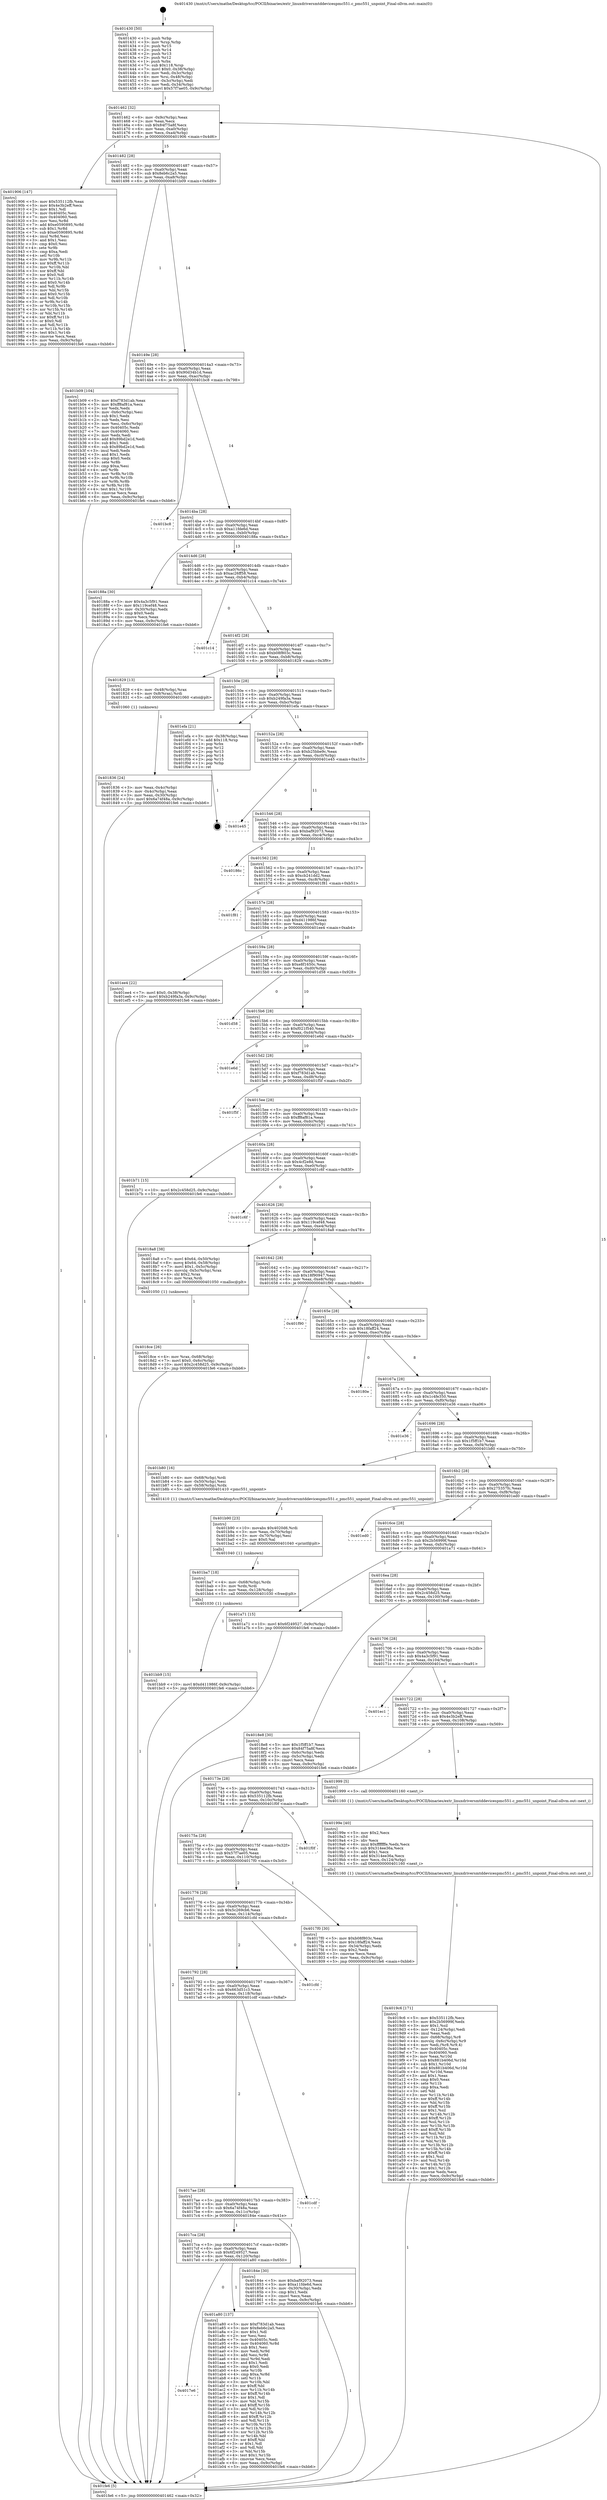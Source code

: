 digraph "0x401430" {
  label = "0x401430 (/mnt/c/Users/mathe/Desktop/tcc/POCII/binaries/extr_linuxdriversmtddevicespmc551.c_pmc551_unpoint_Final-ollvm.out::main(0))"
  labelloc = "t"
  node[shape=record]

  Entry [label="",width=0.3,height=0.3,shape=circle,fillcolor=black,style=filled]
  "0x401462" [label="{
     0x401462 [32]\l
     | [instrs]\l
     &nbsp;&nbsp;0x401462 \<+6\>: mov -0x9c(%rbp),%eax\l
     &nbsp;&nbsp;0x401468 \<+2\>: mov %eax,%ecx\l
     &nbsp;&nbsp;0x40146a \<+6\>: sub $0x84f75a8f,%ecx\l
     &nbsp;&nbsp;0x401470 \<+6\>: mov %eax,-0xa0(%rbp)\l
     &nbsp;&nbsp;0x401476 \<+6\>: mov %ecx,-0xa4(%rbp)\l
     &nbsp;&nbsp;0x40147c \<+6\>: je 0000000000401906 \<main+0x4d6\>\l
  }"]
  "0x401906" [label="{
     0x401906 [147]\l
     | [instrs]\l
     &nbsp;&nbsp;0x401906 \<+5\>: mov $0x535112fb,%eax\l
     &nbsp;&nbsp;0x40190b \<+5\>: mov $0x4e3b2eff,%ecx\l
     &nbsp;&nbsp;0x401910 \<+2\>: mov $0x1,%dl\l
     &nbsp;&nbsp;0x401912 \<+7\>: mov 0x40405c,%esi\l
     &nbsp;&nbsp;0x401919 \<+7\>: mov 0x404060,%edi\l
     &nbsp;&nbsp;0x401920 \<+3\>: mov %esi,%r8d\l
     &nbsp;&nbsp;0x401923 \<+7\>: add $0xe0590895,%r8d\l
     &nbsp;&nbsp;0x40192a \<+4\>: sub $0x1,%r8d\l
     &nbsp;&nbsp;0x40192e \<+7\>: sub $0xe0590895,%r8d\l
     &nbsp;&nbsp;0x401935 \<+4\>: imul %r8d,%esi\l
     &nbsp;&nbsp;0x401939 \<+3\>: and $0x1,%esi\l
     &nbsp;&nbsp;0x40193c \<+3\>: cmp $0x0,%esi\l
     &nbsp;&nbsp;0x40193f \<+4\>: sete %r9b\l
     &nbsp;&nbsp;0x401943 \<+3\>: cmp $0xa,%edi\l
     &nbsp;&nbsp;0x401946 \<+4\>: setl %r10b\l
     &nbsp;&nbsp;0x40194a \<+3\>: mov %r9b,%r11b\l
     &nbsp;&nbsp;0x40194d \<+4\>: xor $0xff,%r11b\l
     &nbsp;&nbsp;0x401951 \<+3\>: mov %r10b,%bl\l
     &nbsp;&nbsp;0x401954 \<+3\>: xor $0xff,%bl\l
     &nbsp;&nbsp;0x401957 \<+3\>: xor $0x0,%dl\l
     &nbsp;&nbsp;0x40195a \<+3\>: mov %r11b,%r14b\l
     &nbsp;&nbsp;0x40195d \<+4\>: and $0x0,%r14b\l
     &nbsp;&nbsp;0x401961 \<+3\>: and %dl,%r9b\l
     &nbsp;&nbsp;0x401964 \<+3\>: mov %bl,%r15b\l
     &nbsp;&nbsp;0x401967 \<+4\>: and $0x0,%r15b\l
     &nbsp;&nbsp;0x40196b \<+3\>: and %dl,%r10b\l
     &nbsp;&nbsp;0x40196e \<+3\>: or %r9b,%r14b\l
     &nbsp;&nbsp;0x401971 \<+3\>: or %r10b,%r15b\l
     &nbsp;&nbsp;0x401974 \<+3\>: xor %r15b,%r14b\l
     &nbsp;&nbsp;0x401977 \<+3\>: or %bl,%r11b\l
     &nbsp;&nbsp;0x40197a \<+4\>: xor $0xff,%r11b\l
     &nbsp;&nbsp;0x40197e \<+3\>: or $0x0,%dl\l
     &nbsp;&nbsp;0x401981 \<+3\>: and %dl,%r11b\l
     &nbsp;&nbsp;0x401984 \<+3\>: or %r11b,%r14b\l
     &nbsp;&nbsp;0x401987 \<+4\>: test $0x1,%r14b\l
     &nbsp;&nbsp;0x40198b \<+3\>: cmovne %ecx,%eax\l
     &nbsp;&nbsp;0x40198e \<+6\>: mov %eax,-0x9c(%rbp)\l
     &nbsp;&nbsp;0x401994 \<+5\>: jmp 0000000000401fe6 \<main+0xbb6\>\l
  }"]
  "0x401482" [label="{
     0x401482 [28]\l
     | [instrs]\l
     &nbsp;&nbsp;0x401482 \<+5\>: jmp 0000000000401487 \<main+0x57\>\l
     &nbsp;&nbsp;0x401487 \<+6\>: mov -0xa0(%rbp),%eax\l
     &nbsp;&nbsp;0x40148d \<+5\>: sub $0x8eb6c2a5,%eax\l
     &nbsp;&nbsp;0x401492 \<+6\>: mov %eax,-0xa8(%rbp)\l
     &nbsp;&nbsp;0x401498 \<+6\>: je 0000000000401b09 \<main+0x6d9\>\l
  }"]
  Exit [label="",width=0.3,height=0.3,shape=circle,fillcolor=black,style=filled,peripheries=2]
  "0x401b09" [label="{
     0x401b09 [104]\l
     | [instrs]\l
     &nbsp;&nbsp;0x401b09 \<+5\>: mov $0xf783d1ab,%eax\l
     &nbsp;&nbsp;0x401b0e \<+5\>: mov $0xff8af81a,%ecx\l
     &nbsp;&nbsp;0x401b13 \<+2\>: xor %edx,%edx\l
     &nbsp;&nbsp;0x401b15 \<+3\>: mov -0x6c(%rbp),%esi\l
     &nbsp;&nbsp;0x401b18 \<+3\>: sub $0x1,%edx\l
     &nbsp;&nbsp;0x401b1b \<+2\>: sub %edx,%esi\l
     &nbsp;&nbsp;0x401b1d \<+3\>: mov %esi,-0x6c(%rbp)\l
     &nbsp;&nbsp;0x401b20 \<+7\>: mov 0x40405c,%edx\l
     &nbsp;&nbsp;0x401b27 \<+7\>: mov 0x404060,%esi\l
     &nbsp;&nbsp;0x401b2e \<+2\>: mov %edx,%edi\l
     &nbsp;&nbsp;0x401b30 \<+6\>: add $0x89bd2e1d,%edi\l
     &nbsp;&nbsp;0x401b36 \<+3\>: sub $0x1,%edi\l
     &nbsp;&nbsp;0x401b39 \<+6\>: sub $0x89bd2e1d,%edi\l
     &nbsp;&nbsp;0x401b3f \<+3\>: imul %edi,%edx\l
     &nbsp;&nbsp;0x401b42 \<+3\>: and $0x1,%edx\l
     &nbsp;&nbsp;0x401b45 \<+3\>: cmp $0x0,%edx\l
     &nbsp;&nbsp;0x401b48 \<+4\>: sete %r8b\l
     &nbsp;&nbsp;0x401b4c \<+3\>: cmp $0xa,%esi\l
     &nbsp;&nbsp;0x401b4f \<+4\>: setl %r9b\l
     &nbsp;&nbsp;0x401b53 \<+3\>: mov %r8b,%r10b\l
     &nbsp;&nbsp;0x401b56 \<+3\>: and %r9b,%r10b\l
     &nbsp;&nbsp;0x401b59 \<+3\>: xor %r9b,%r8b\l
     &nbsp;&nbsp;0x401b5c \<+3\>: or %r8b,%r10b\l
     &nbsp;&nbsp;0x401b5f \<+4\>: test $0x1,%r10b\l
     &nbsp;&nbsp;0x401b63 \<+3\>: cmovne %ecx,%eax\l
     &nbsp;&nbsp;0x401b66 \<+6\>: mov %eax,-0x9c(%rbp)\l
     &nbsp;&nbsp;0x401b6c \<+5\>: jmp 0000000000401fe6 \<main+0xbb6\>\l
  }"]
  "0x40149e" [label="{
     0x40149e [28]\l
     | [instrs]\l
     &nbsp;&nbsp;0x40149e \<+5\>: jmp 00000000004014a3 \<main+0x73\>\l
     &nbsp;&nbsp;0x4014a3 \<+6\>: mov -0xa0(%rbp),%eax\l
     &nbsp;&nbsp;0x4014a9 \<+5\>: sub $0x90d34b1d,%eax\l
     &nbsp;&nbsp;0x4014ae \<+6\>: mov %eax,-0xac(%rbp)\l
     &nbsp;&nbsp;0x4014b4 \<+6\>: je 0000000000401bc8 \<main+0x798\>\l
  }"]
  "0x401bb9" [label="{
     0x401bb9 [15]\l
     | [instrs]\l
     &nbsp;&nbsp;0x401bb9 \<+10\>: movl $0xd411986f,-0x9c(%rbp)\l
     &nbsp;&nbsp;0x401bc3 \<+5\>: jmp 0000000000401fe6 \<main+0xbb6\>\l
  }"]
  "0x401bc8" [label="{
     0x401bc8\l
  }", style=dashed]
  "0x4014ba" [label="{
     0x4014ba [28]\l
     | [instrs]\l
     &nbsp;&nbsp;0x4014ba \<+5\>: jmp 00000000004014bf \<main+0x8f\>\l
     &nbsp;&nbsp;0x4014bf \<+6\>: mov -0xa0(%rbp),%eax\l
     &nbsp;&nbsp;0x4014c5 \<+5\>: sub $0xa11fde6d,%eax\l
     &nbsp;&nbsp;0x4014ca \<+6\>: mov %eax,-0xb0(%rbp)\l
     &nbsp;&nbsp;0x4014d0 \<+6\>: je 000000000040188a \<main+0x45a\>\l
  }"]
  "0x401ba7" [label="{
     0x401ba7 [18]\l
     | [instrs]\l
     &nbsp;&nbsp;0x401ba7 \<+4\>: mov -0x68(%rbp),%rdx\l
     &nbsp;&nbsp;0x401bab \<+3\>: mov %rdx,%rdi\l
     &nbsp;&nbsp;0x401bae \<+6\>: mov %eax,-0x128(%rbp)\l
     &nbsp;&nbsp;0x401bb4 \<+5\>: call 0000000000401030 \<free@plt\>\l
     | [calls]\l
     &nbsp;&nbsp;0x401030 \{1\} (unknown)\l
  }"]
  "0x40188a" [label="{
     0x40188a [30]\l
     | [instrs]\l
     &nbsp;&nbsp;0x40188a \<+5\>: mov $0x4a3c5f91,%eax\l
     &nbsp;&nbsp;0x40188f \<+5\>: mov $0x119cef48,%ecx\l
     &nbsp;&nbsp;0x401894 \<+3\>: mov -0x30(%rbp),%edx\l
     &nbsp;&nbsp;0x401897 \<+3\>: cmp $0x0,%edx\l
     &nbsp;&nbsp;0x40189a \<+3\>: cmove %ecx,%eax\l
     &nbsp;&nbsp;0x40189d \<+6\>: mov %eax,-0x9c(%rbp)\l
     &nbsp;&nbsp;0x4018a3 \<+5\>: jmp 0000000000401fe6 \<main+0xbb6\>\l
  }"]
  "0x4014d6" [label="{
     0x4014d6 [28]\l
     | [instrs]\l
     &nbsp;&nbsp;0x4014d6 \<+5\>: jmp 00000000004014db \<main+0xab\>\l
     &nbsp;&nbsp;0x4014db \<+6\>: mov -0xa0(%rbp),%eax\l
     &nbsp;&nbsp;0x4014e1 \<+5\>: sub $0xac26ff58,%eax\l
     &nbsp;&nbsp;0x4014e6 \<+6\>: mov %eax,-0xb4(%rbp)\l
     &nbsp;&nbsp;0x4014ec \<+6\>: je 0000000000401c14 \<main+0x7e4\>\l
  }"]
  "0x401b90" [label="{
     0x401b90 [23]\l
     | [instrs]\l
     &nbsp;&nbsp;0x401b90 \<+10\>: movabs $0x4020d6,%rdi\l
     &nbsp;&nbsp;0x401b9a \<+3\>: mov %eax,-0x70(%rbp)\l
     &nbsp;&nbsp;0x401b9d \<+3\>: mov -0x70(%rbp),%esi\l
     &nbsp;&nbsp;0x401ba0 \<+2\>: mov $0x0,%al\l
     &nbsp;&nbsp;0x401ba2 \<+5\>: call 0000000000401040 \<printf@plt\>\l
     | [calls]\l
     &nbsp;&nbsp;0x401040 \{1\} (unknown)\l
  }"]
  "0x401c14" [label="{
     0x401c14\l
  }", style=dashed]
  "0x4014f2" [label="{
     0x4014f2 [28]\l
     | [instrs]\l
     &nbsp;&nbsp;0x4014f2 \<+5\>: jmp 00000000004014f7 \<main+0xc7\>\l
     &nbsp;&nbsp;0x4014f7 \<+6\>: mov -0xa0(%rbp),%eax\l
     &nbsp;&nbsp;0x4014fd \<+5\>: sub $0xb08f803c,%eax\l
     &nbsp;&nbsp;0x401502 \<+6\>: mov %eax,-0xb8(%rbp)\l
     &nbsp;&nbsp;0x401508 \<+6\>: je 0000000000401829 \<main+0x3f9\>\l
  }"]
  "0x4017e6" [label="{
     0x4017e6\l
  }", style=dashed]
  "0x401829" [label="{
     0x401829 [13]\l
     | [instrs]\l
     &nbsp;&nbsp;0x401829 \<+4\>: mov -0x48(%rbp),%rax\l
     &nbsp;&nbsp;0x40182d \<+4\>: mov 0x8(%rax),%rdi\l
     &nbsp;&nbsp;0x401831 \<+5\>: call 0000000000401060 \<atoi@plt\>\l
     | [calls]\l
     &nbsp;&nbsp;0x401060 \{1\} (unknown)\l
  }"]
  "0x40150e" [label="{
     0x40150e [28]\l
     | [instrs]\l
     &nbsp;&nbsp;0x40150e \<+5\>: jmp 0000000000401513 \<main+0xe3\>\l
     &nbsp;&nbsp;0x401513 \<+6\>: mov -0xa0(%rbp),%eax\l
     &nbsp;&nbsp;0x401519 \<+5\>: sub $0xb249fa3a,%eax\l
     &nbsp;&nbsp;0x40151e \<+6\>: mov %eax,-0xbc(%rbp)\l
     &nbsp;&nbsp;0x401524 \<+6\>: je 0000000000401efa \<main+0xaca\>\l
  }"]
  "0x401a80" [label="{
     0x401a80 [137]\l
     | [instrs]\l
     &nbsp;&nbsp;0x401a80 \<+5\>: mov $0xf783d1ab,%eax\l
     &nbsp;&nbsp;0x401a85 \<+5\>: mov $0x8eb6c2a5,%ecx\l
     &nbsp;&nbsp;0x401a8a \<+2\>: mov $0x1,%dl\l
     &nbsp;&nbsp;0x401a8c \<+2\>: xor %esi,%esi\l
     &nbsp;&nbsp;0x401a8e \<+7\>: mov 0x40405c,%edi\l
     &nbsp;&nbsp;0x401a95 \<+8\>: mov 0x404060,%r8d\l
     &nbsp;&nbsp;0x401a9d \<+3\>: sub $0x1,%esi\l
     &nbsp;&nbsp;0x401aa0 \<+3\>: mov %edi,%r9d\l
     &nbsp;&nbsp;0x401aa3 \<+3\>: add %esi,%r9d\l
     &nbsp;&nbsp;0x401aa6 \<+4\>: imul %r9d,%edi\l
     &nbsp;&nbsp;0x401aaa \<+3\>: and $0x1,%edi\l
     &nbsp;&nbsp;0x401aad \<+3\>: cmp $0x0,%edi\l
     &nbsp;&nbsp;0x401ab0 \<+4\>: sete %r10b\l
     &nbsp;&nbsp;0x401ab4 \<+4\>: cmp $0xa,%r8d\l
     &nbsp;&nbsp;0x401ab8 \<+4\>: setl %r11b\l
     &nbsp;&nbsp;0x401abc \<+3\>: mov %r10b,%bl\l
     &nbsp;&nbsp;0x401abf \<+3\>: xor $0xff,%bl\l
     &nbsp;&nbsp;0x401ac2 \<+3\>: mov %r11b,%r14b\l
     &nbsp;&nbsp;0x401ac5 \<+4\>: xor $0xff,%r14b\l
     &nbsp;&nbsp;0x401ac9 \<+3\>: xor $0x1,%dl\l
     &nbsp;&nbsp;0x401acc \<+3\>: mov %bl,%r15b\l
     &nbsp;&nbsp;0x401acf \<+4\>: and $0xff,%r15b\l
     &nbsp;&nbsp;0x401ad3 \<+3\>: and %dl,%r10b\l
     &nbsp;&nbsp;0x401ad6 \<+3\>: mov %r14b,%r12b\l
     &nbsp;&nbsp;0x401ad9 \<+4\>: and $0xff,%r12b\l
     &nbsp;&nbsp;0x401add \<+3\>: and %dl,%r11b\l
     &nbsp;&nbsp;0x401ae0 \<+3\>: or %r10b,%r15b\l
     &nbsp;&nbsp;0x401ae3 \<+3\>: or %r11b,%r12b\l
     &nbsp;&nbsp;0x401ae6 \<+3\>: xor %r12b,%r15b\l
     &nbsp;&nbsp;0x401ae9 \<+3\>: or %r14b,%bl\l
     &nbsp;&nbsp;0x401aec \<+3\>: xor $0xff,%bl\l
     &nbsp;&nbsp;0x401aef \<+3\>: or $0x1,%dl\l
     &nbsp;&nbsp;0x401af2 \<+2\>: and %dl,%bl\l
     &nbsp;&nbsp;0x401af4 \<+3\>: or %bl,%r15b\l
     &nbsp;&nbsp;0x401af7 \<+4\>: test $0x1,%r15b\l
     &nbsp;&nbsp;0x401afb \<+3\>: cmovne %ecx,%eax\l
     &nbsp;&nbsp;0x401afe \<+6\>: mov %eax,-0x9c(%rbp)\l
     &nbsp;&nbsp;0x401b04 \<+5\>: jmp 0000000000401fe6 \<main+0xbb6\>\l
  }"]
  "0x401efa" [label="{
     0x401efa [21]\l
     | [instrs]\l
     &nbsp;&nbsp;0x401efa \<+3\>: mov -0x38(%rbp),%eax\l
     &nbsp;&nbsp;0x401efd \<+7\>: add $0x118,%rsp\l
     &nbsp;&nbsp;0x401f04 \<+1\>: pop %rbx\l
     &nbsp;&nbsp;0x401f05 \<+2\>: pop %r12\l
     &nbsp;&nbsp;0x401f07 \<+2\>: pop %r13\l
     &nbsp;&nbsp;0x401f09 \<+2\>: pop %r14\l
     &nbsp;&nbsp;0x401f0b \<+2\>: pop %r15\l
     &nbsp;&nbsp;0x401f0d \<+1\>: pop %rbp\l
     &nbsp;&nbsp;0x401f0e \<+1\>: ret\l
  }"]
  "0x40152a" [label="{
     0x40152a [28]\l
     | [instrs]\l
     &nbsp;&nbsp;0x40152a \<+5\>: jmp 000000000040152f \<main+0xff\>\l
     &nbsp;&nbsp;0x40152f \<+6\>: mov -0xa0(%rbp),%eax\l
     &nbsp;&nbsp;0x401535 \<+5\>: sub $0xb25bbe9c,%eax\l
     &nbsp;&nbsp;0x40153a \<+6\>: mov %eax,-0xc0(%rbp)\l
     &nbsp;&nbsp;0x401540 \<+6\>: je 0000000000401e45 \<main+0xa15\>\l
  }"]
  "0x4019c6" [label="{
     0x4019c6 [171]\l
     | [instrs]\l
     &nbsp;&nbsp;0x4019c6 \<+5\>: mov $0x535112fb,%ecx\l
     &nbsp;&nbsp;0x4019cb \<+5\>: mov $0x2b56999f,%edx\l
     &nbsp;&nbsp;0x4019d0 \<+3\>: mov $0x1,%sil\l
     &nbsp;&nbsp;0x4019d3 \<+6\>: mov -0x124(%rbp),%edi\l
     &nbsp;&nbsp;0x4019d9 \<+3\>: imul %eax,%edi\l
     &nbsp;&nbsp;0x4019dc \<+4\>: mov -0x68(%rbp),%r8\l
     &nbsp;&nbsp;0x4019e0 \<+4\>: movslq -0x6c(%rbp),%r9\l
     &nbsp;&nbsp;0x4019e4 \<+4\>: mov %edi,(%r8,%r9,4)\l
     &nbsp;&nbsp;0x4019e8 \<+7\>: mov 0x40405c,%eax\l
     &nbsp;&nbsp;0x4019ef \<+7\>: mov 0x404060,%edi\l
     &nbsp;&nbsp;0x4019f6 \<+3\>: mov %eax,%r10d\l
     &nbsp;&nbsp;0x4019f9 \<+7\>: sub $0x881b406d,%r10d\l
     &nbsp;&nbsp;0x401a00 \<+4\>: sub $0x1,%r10d\l
     &nbsp;&nbsp;0x401a04 \<+7\>: add $0x881b406d,%r10d\l
     &nbsp;&nbsp;0x401a0b \<+4\>: imul %r10d,%eax\l
     &nbsp;&nbsp;0x401a0f \<+3\>: and $0x1,%eax\l
     &nbsp;&nbsp;0x401a12 \<+3\>: cmp $0x0,%eax\l
     &nbsp;&nbsp;0x401a15 \<+4\>: sete %r11b\l
     &nbsp;&nbsp;0x401a19 \<+3\>: cmp $0xa,%edi\l
     &nbsp;&nbsp;0x401a1c \<+3\>: setl %bl\l
     &nbsp;&nbsp;0x401a1f \<+3\>: mov %r11b,%r14b\l
     &nbsp;&nbsp;0x401a22 \<+4\>: xor $0xff,%r14b\l
     &nbsp;&nbsp;0x401a26 \<+3\>: mov %bl,%r15b\l
     &nbsp;&nbsp;0x401a29 \<+4\>: xor $0xff,%r15b\l
     &nbsp;&nbsp;0x401a2d \<+4\>: xor $0x1,%sil\l
     &nbsp;&nbsp;0x401a31 \<+3\>: mov %r14b,%r12b\l
     &nbsp;&nbsp;0x401a34 \<+4\>: and $0xff,%r12b\l
     &nbsp;&nbsp;0x401a38 \<+3\>: and %sil,%r11b\l
     &nbsp;&nbsp;0x401a3b \<+3\>: mov %r15b,%r13b\l
     &nbsp;&nbsp;0x401a3e \<+4\>: and $0xff,%r13b\l
     &nbsp;&nbsp;0x401a42 \<+3\>: and %sil,%bl\l
     &nbsp;&nbsp;0x401a45 \<+3\>: or %r11b,%r12b\l
     &nbsp;&nbsp;0x401a48 \<+3\>: or %bl,%r13b\l
     &nbsp;&nbsp;0x401a4b \<+3\>: xor %r13b,%r12b\l
     &nbsp;&nbsp;0x401a4e \<+3\>: or %r15b,%r14b\l
     &nbsp;&nbsp;0x401a51 \<+4\>: xor $0xff,%r14b\l
     &nbsp;&nbsp;0x401a55 \<+4\>: or $0x1,%sil\l
     &nbsp;&nbsp;0x401a59 \<+3\>: and %sil,%r14b\l
     &nbsp;&nbsp;0x401a5c \<+3\>: or %r14b,%r12b\l
     &nbsp;&nbsp;0x401a5f \<+4\>: test $0x1,%r12b\l
     &nbsp;&nbsp;0x401a63 \<+3\>: cmovne %edx,%ecx\l
     &nbsp;&nbsp;0x401a66 \<+6\>: mov %ecx,-0x9c(%rbp)\l
     &nbsp;&nbsp;0x401a6c \<+5\>: jmp 0000000000401fe6 \<main+0xbb6\>\l
  }"]
  "0x401e45" [label="{
     0x401e45\l
  }", style=dashed]
  "0x401546" [label="{
     0x401546 [28]\l
     | [instrs]\l
     &nbsp;&nbsp;0x401546 \<+5\>: jmp 000000000040154b \<main+0x11b\>\l
     &nbsp;&nbsp;0x40154b \<+6\>: mov -0xa0(%rbp),%eax\l
     &nbsp;&nbsp;0x401551 \<+5\>: sub $0xbaf92073,%eax\l
     &nbsp;&nbsp;0x401556 \<+6\>: mov %eax,-0xc4(%rbp)\l
     &nbsp;&nbsp;0x40155c \<+6\>: je 000000000040186c \<main+0x43c\>\l
  }"]
  "0x40199e" [label="{
     0x40199e [40]\l
     | [instrs]\l
     &nbsp;&nbsp;0x40199e \<+5\>: mov $0x2,%ecx\l
     &nbsp;&nbsp;0x4019a3 \<+1\>: cltd\l
     &nbsp;&nbsp;0x4019a4 \<+2\>: idiv %ecx\l
     &nbsp;&nbsp;0x4019a6 \<+6\>: imul $0xfffffffe,%edx,%ecx\l
     &nbsp;&nbsp;0x4019ac \<+6\>: sub $0x314ee36a,%ecx\l
     &nbsp;&nbsp;0x4019b2 \<+3\>: add $0x1,%ecx\l
     &nbsp;&nbsp;0x4019b5 \<+6\>: add $0x314ee36a,%ecx\l
     &nbsp;&nbsp;0x4019bb \<+6\>: mov %ecx,-0x124(%rbp)\l
     &nbsp;&nbsp;0x4019c1 \<+5\>: call 0000000000401160 \<next_i\>\l
     | [calls]\l
     &nbsp;&nbsp;0x401160 \{1\} (/mnt/c/Users/mathe/Desktop/tcc/POCII/binaries/extr_linuxdriversmtddevicespmc551.c_pmc551_unpoint_Final-ollvm.out::next_i)\l
  }"]
  "0x40186c" [label="{
     0x40186c\l
  }", style=dashed]
  "0x401562" [label="{
     0x401562 [28]\l
     | [instrs]\l
     &nbsp;&nbsp;0x401562 \<+5\>: jmp 0000000000401567 \<main+0x137\>\l
     &nbsp;&nbsp;0x401567 \<+6\>: mov -0xa0(%rbp),%eax\l
     &nbsp;&nbsp;0x40156d \<+5\>: sub $0xcb241dd2,%eax\l
     &nbsp;&nbsp;0x401572 \<+6\>: mov %eax,-0xc8(%rbp)\l
     &nbsp;&nbsp;0x401578 \<+6\>: je 0000000000401f81 \<main+0xb51\>\l
  }"]
  "0x4018ce" [label="{
     0x4018ce [26]\l
     | [instrs]\l
     &nbsp;&nbsp;0x4018ce \<+4\>: mov %rax,-0x68(%rbp)\l
     &nbsp;&nbsp;0x4018d2 \<+7\>: movl $0x0,-0x6c(%rbp)\l
     &nbsp;&nbsp;0x4018d9 \<+10\>: movl $0x2c458d25,-0x9c(%rbp)\l
     &nbsp;&nbsp;0x4018e3 \<+5\>: jmp 0000000000401fe6 \<main+0xbb6\>\l
  }"]
  "0x401f81" [label="{
     0x401f81\l
  }", style=dashed]
  "0x40157e" [label="{
     0x40157e [28]\l
     | [instrs]\l
     &nbsp;&nbsp;0x40157e \<+5\>: jmp 0000000000401583 \<main+0x153\>\l
     &nbsp;&nbsp;0x401583 \<+6\>: mov -0xa0(%rbp),%eax\l
     &nbsp;&nbsp;0x401589 \<+5\>: sub $0xd411986f,%eax\l
     &nbsp;&nbsp;0x40158e \<+6\>: mov %eax,-0xcc(%rbp)\l
     &nbsp;&nbsp;0x401594 \<+6\>: je 0000000000401ee4 \<main+0xab4\>\l
  }"]
  "0x4017ca" [label="{
     0x4017ca [28]\l
     | [instrs]\l
     &nbsp;&nbsp;0x4017ca \<+5\>: jmp 00000000004017cf \<main+0x39f\>\l
     &nbsp;&nbsp;0x4017cf \<+6\>: mov -0xa0(%rbp),%eax\l
     &nbsp;&nbsp;0x4017d5 \<+5\>: sub $0x6f249527,%eax\l
     &nbsp;&nbsp;0x4017da \<+6\>: mov %eax,-0x120(%rbp)\l
     &nbsp;&nbsp;0x4017e0 \<+6\>: je 0000000000401a80 \<main+0x650\>\l
  }"]
  "0x401ee4" [label="{
     0x401ee4 [22]\l
     | [instrs]\l
     &nbsp;&nbsp;0x401ee4 \<+7\>: movl $0x0,-0x38(%rbp)\l
     &nbsp;&nbsp;0x401eeb \<+10\>: movl $0xb249fa3a,-0x9c(%rbp)\l
     &nbsp;&nbsp;0x401ef5 \<+5\>: jmp 0000000000401fe6 \<main+0xbb6\>\l
  }"]
  "0x40159a" [label="{
     0x40159a [28]\l
     | [instrs]\l
     &nbsp;&nbsp;0x40159a \<+5\>: jmp 000000000040159f \<main+0x16f\>\l
     &nbsp;&nbsp;0x40159f \<+6\>: mov -0xa0(%rbp),%eax\l
     &nbsp;&nbsp;0x4015a5 \<+5\>: sub $0xe8f1650c,%eax\l
     &nbsp;&nbsp;0x4015aa \<+6\>: mov %eax,-0xd0(%rbp)\l
     &nbsp;&nbsp;0x4015b0 \<+6\>: je 0000000000401d58 \<main+0x928\>\l
  }"]
  "0x40184e" [label="{
     0x40184e [30]\l
     | [instrs]\l
     &nbsp;&nbsp;0x40184e \<+5\>: mov $0xbaf92073,%eax\l
     &nbsp;&nbsp;0x401853 \<+5\>: mov $0xa11fde6d,%ecx\l
     &nbsp;&nbsp;0x401858 \<+3\>: mov -0x30(%rbp),%edx\l
     &nbsp;&nbsp;0x40185b \<+3\>: cmp $0x1,%edx\l
     &nbsp;&nbsp;0x40185e \<+3\>: cmovl %ecx,%eax\l
     &nbsp;&nbsp;0x401861 \<+6\>: mov %eax,-0x9c(%rbp)\l
     &nbsp;&nbsp;0x401867 \<+5\>: jmp 0000000000401fe6 \<main+0xbb6\>\l
  }"]
  "0x401d58" [label="{
     0x401d58\l
  }", style=dashed]
  "0x4015b6" [label="{
     0x4015b6 [28]\l
     | [instrs]\l
     &nbsp;&nbsp;0x4015b6 \<+5\>: jmp 00000000004015bb \<main+0x18b\>\l
     &nbsp;&nbsp;0x4015bb \<+6\>: mov -0xa0(%rbp),%eax\l
     &nbsp;&nbsp;0x4015c1 \<+5\>: sub $0xf021f540,%eax\l
     &nbsp;&nbsp;0x4015c6 \<+6\>: mov %eax,-0xd4(%rbp)\l
     &nbsp;&nbsp;0x4015cc \<+6\>: je 0000000000401e6d \<main+0xa3d\>\l
  }"]
  "0x4017ae" [label="{
     0x4017ae [28]\l
     | [instrs]\l
     &nbsp;&nbsp;0x4017ae \<+5\>: jmp 00000000004017b3 \<main+0x383\>\l
     &nbsp;&nbsp;0x4017b3 \<+6\>: mov -0xa0(%rbp),%eax\l
     &nbsp;&nbsp;0x4017b9 \<+5\>: sub $0x6a74f48a,%eax\l
     &nbsp;&nbsp;0x4017be \<+6\>: mov %eax,-0x11c(%rbp)\l
     &nbsp;&nbsp;0x4017c4 \<+6\>: je 000000000040184e \<main+0x41e\>\l
  }"]
  "0x401e6d" [label="{
     0x401e6d\l
  }", style=dashed]
  "0x4015d2" [label="{
     0x4015d2 [28]\l
     | [instrs]\l
     &nbsp;&nbsp;0x4015d2 \<+5\>: jmp 00000000004015d7 \<main+0x1a7\>\l
     &nbsp;&nbsp;0x4015d7 \<+6\>: mov -0xa0(%rbp),%eax\l
     &nbsp;&nbsp;0x4015dd \<+5\>: sub $0xf783d1ab,%eax\l
     &nbsp;&nbsp;0x4015e2 \<+6\>: mov %eax,-0xd8(%rbp)\l
     &nbsp;&nbsp;0x4015e8 \<+6\>: je 0000000000401f5f \<main+0xb2f\>\l
  }"]
  "0x401cdf" [label="{
     0x401cdf\l
  }", style=dashed]
  "0x401f5f" [label="{
     0x401f5f\l
  }", style=dashed]
  "0x4015ee" [label="{
     0x4015ee [28]\l
     | [instrs]\l
     &nbsp;&nbsp;0x4015ee \<+5\>: jmp 00000000004015f3 \<main+0x1c3\>\l
     &nbsp;&nbsp;0x4015f3 \<+6\>: mov -0xa0(%rbp),%eax\l
     &nbsp;&nbsp;0x4015f9 \<+5\>: sub $0xff8af81a,%eax\l
     &nbsp;&nbsp;0x4015fe \<+6\>: mov %eax,-0xdc(%rbp)\l
     &nbsp;&nbsp;0x401604 \<+6\>: je 0000000000401b71 \<main+0x741\>\l
  }"]
  "0x401792" [label="{
     0x401792 [28]\l
     | [instrs]\l
     &nbsp;&nbsp;0x401792 \<+5\>: jmp 0000000000401797 \<main+0x367\>\l
     &nbsp;&nbsp;0x401797 \<+6\>: mov -0xa0(%rbp),%eax\l
     &nbsp;&nbsp;0x40179d \<+5\>: sub $0x663d51c3,%eax\l
     &nbsp;&nbsp;0x4017a2 \<+6\>: mov %eax,-0x118(%rbp)\l
     &nbsp;&nbsp;0x4017a8 \<+6\>: je 0000000000401cdf \<main+0x8af\>\l
  }"]
  "0x401b71" [label="{
     0x401b71 [15]\l
     | [instrs]\l
     &nbsp;&nbsp;0x401b71 \<+10\>: movl $0x2c458d25,-0x9c(%rbp)\l
     &nbsp;&nbsp;0x401b7b \<+5\>: jmp 0000000000401fe6 \<main+0xbb6\>\l
  }"]
  "0x40160a" [label="{
     0x40160a [28]\l
     | [instrs]\l
     &nbsp;&nbsp;0x40160a \<+5\>: jmp 000000000040160f \<main+0x1df\>\l
     &nbsp;&nbsp;0x40160f \<+6\>: mov -0xa0(%rbp),%eax\l
     &nbsp;&nbsp;0x401615 \<+5\>: sub $0x4cf2e8d,%eax\l
     &nbsp;&nbsp;0x40161a \<+6\>: mov %eax,-0xe0(%rbp)\l
     &nbsp;&nbsp;0x401620 \<+6\>: je 0000000000401c6f \<main+0x83f\>\l
  }"]
  "0x401cfd" [label="{
     0x401cfd\l
  }", style=dashed]
  "0x401c6f" [label="{
     0x401c6f\l
  }", style=dashed]
  "0x401626" [label="{
     0x401626 [28]\l
     | [instrs]\l
     &nbsp;&nbsp;0x401626 \<+5\>: jmp 000000000040162b \<main+0x1fb\>\l
     &nbsp;&nbsp;0x40162b \<+6\>: mov -0xa0(%rbp),%eax\l
     &nbsp;&nbsp;0x401631 \<+5\>: sub $0x119cef48,%eax\l
     &nbsp;&nbsp;0x401636 \<+6\>: mov %eax,-0xe4(%rbp)\l
     &nbsp;&nbsp;0x40163c \<+6\>: je 00000000004018a8 \<main+0x478\>\l
  }"]
  "0x401836" [label="{
     0x401836 [24]\l
     | [instrs]\l
     &nbsp;&nbsp;0x401836 \<+3\>: mov %eax,-0x4c(%rbp)\l
     &nbsp;&nbsp;0x401839 \<+3\>: mov -0x4c(%rbp),%eax\l
     &nbsp;&nbsp;0x40183c \<+3\>: mov %eax,-0x30(%rbp)\l
     &nbsp;&nbsp;0x40183f \<+10\>: movl $0x6a74f48a,-0x9c(%rbp)\l
     &nbsp;&nbsp;0x401849 \<+5\>: jmp 0000000000401fe6 \<main+0xbb6\>\l
  }"]
  "0x4018a8" [label="{
     0x4018a8 [38]\l
     | [instrs]\l
     &nbsp;&nbsp;0x4018a8 \<+7\>: movl $0x64,-0x50(%rbp)\l
     &nbsp;&nbsp;0x4018af \<+8\>: movq $0x64,-0x58(%rbp)\l
     &nbsp;&nbsp;0x4018b7 \<+7\>: movl $0x1,-0x5c(%rbp)\l
     &nbsp;&nbsp;0x4018be \<+4\>: movslq -0x5c(%rbp),%rax\l
     &nbsp;&nbsp;0x4018c2 \<+4\>: shl $0x2,%rax\l
     &nbsp;&nbsp;0x4018c6 \<+3\>: mov %rax,%rdi\l
     &nbsp;&nbsp;0x4018c9 \<+5\>: call 0000000000401050 \<malloc@plt\>\l
     | [calls]\l
     &nbsp;&nbsp;0x401050 \{1\} (unknown)\l
  }"]
  "0x401642" [label="{
     0x401642 [28]\l
     | [instrs]\l
     &nbsp;&nbsp;0x401642 \<+5\>: jmp 0000000000401647 \<main+0x217\>\l
     &nbsp;&nbsp;0x401647 \<+6\>: mov -0xa0(%rbp),%eax\l
     &nbsp;&nbsp;0x40164d \<+5\>: sub $0x18f90947,%eax\l
     &nbsp;&nbsp;0x401652 \<+6\>: mov %eax,-0xe8(%rbp)\l
     &nbsp;&nbsp;0x401658 \<+6\>: je 0000000000401f90 \<main+0xb60\>\l
  }"]
  "0x401430" [label="{
     0x401430 [50]\l
     | [instrs]\l
     &nbsp;&nbsp;0x401430 \<+1\>: push %rbp\l
     &nbsp;&nbsp;0x401431 \<+3\>: mov %rsp,%rbp\l
     &nbsp;&nbsp;0x401434 \<+2\>: push %r15\l
     &nbsp;&nbsp;0x401436 \<+2\>: push %r14\l
     &nbsp;&nbsp;0x401438 \<+2\>: push %r13\l
     &nbsp;&nbsp;0x40143a \<+2\>: push %r12\l
     &nbsp;&nbsp;0x40143c \<+1\>: push %rbx\l
     &nbsp;&nbsp;0x40143d \<+7\>: sub $0x118,%rsp\l
     &nbsp;&nbsp;0x401444 \<+7\>: movl $0x0,-0x38(%rbp)\l
     &nbsp;&nbsp;0x40144b \<+3\>: mov %edi,-0x3c(%rbp)\l
     &nbsp;&nbsp;0x40144e \<+4\>: mov %rsi,-0x48(%rbp)\l
     &nbsp;&nbsp;0x401452 \<+3\>: mov -0x3c(%rbp),%edi\l
     &nbsp;&nbsp;0x401455 \<+3\>: mov %edi,-0x34(%rbp)\l
     &nbsp;&nbsp;0x401458 \<+10\>: movl $0x57f7ae05,-0x9c(%rbp)\l
  }"]
  "0x401f90" [label="{
     0x401f90\l
  }", style=dashed]
  "0x40165e" [label="{
     0x40165e [28]\l
     | [instrs]\l
     &nbsp;&nbsp;0x40165e \<+5\>: jmp 0000000000401663 \<main+0x233\>\l
     &nbsp;&nbsp;0x401663 \<+6\>: mov -0xa0(%rbp),%eax\l
     &nbsp;&nbsp;0x401669 \<+5\>: sub $0x18faff24,%eax\l
     &nbsp;&nbsp;0x40166e \<+6\>: mov %eax,-0xec(%rbp)\l
     &nbsp;&nbsp;0x401674 \<+6\>: je 000000000040180e \<main+0x3de\>\l
  }"]
  "0x401fe6" [label="{
     0x401fe6 [5]\l
     | [instrs]\l
     &nbsp;&nbsp;0x401fe6 \<+5\>: jmp 0000000000401462 \<main+0x32\>\l
  }"]
  "0x40180e" [label="{
     0x40180e\l
  }", style=dashed]
  "0x40167a" [label="{
     0x40167a [28]\l
     | [instrs]\l
     &nbsp;&nbsp;0x40167a \<+5\>: jmp 000000000040167f \<main+0x24f\>\l
     &nbsp;&nbsp;0x40167f \<+6\>: mov -0xa0(%rbp),%eax\l
     &nbsp;&nbsp;0x401685 \<+5\>: sub $0x1c4fe350,%eax\l
     &nbsp;&nbsp;0x40168a \<+6\>: mov %eax,-0xf0(%rbp)\l
     &nbsp;&nbsp;0x401690 \<+6\>: je 0000000000401e36 \<main+0xa06\>\l
  }"]
  "0x401776" [label="{
     0x401776 [28]\l
     | [instrs]\l
     &nbsp;&nbsp;0x401776 \<+5\>: jmp 000000000040177b \<main+0x34b\>\l
     &nbsp;&nbsp;0x40177b \<+6\>: mov -0xa0(%rbp),%eax\l
     &nbsp;&nbsp;0x401781 \<+5\>: sub $0x5c269cb6,%eax\l
     &nbsp;&nbsp;0x401786 \<+6\>: mov %eax,-0x114(%rbp)\l
     &nbsp;&nbsp;0x40178c \<+6\>: je 0000000000401cfd \<main+0x8cd\>\l
  }"]
  "0x401e36" [label="{
     0x401e36\l
  }", style=dashed]
  "0x401696" [label="{
     0x401696 [28]\l
     | [instrs]\l
     &nbsp;&nbsp;0x401696 \<+5\>: jmp 000000000040169b \<main+0x26b\>\l
     &nbsp;&nbsp;0x40169b \<+6\>: mov -0xa0(%rbp),%eax\l
     &nbsp;&nbsp;0x4016a1 \<+5\>: sub $0x1f5ff1b7,%eax\l
     &nbsp;&nbsp;0x4016a6 \<+6\>: mov %eax,-0xf4(%rbp)\l
     &nbsp;&nbsp;0x4016ac \<+6\>: je 0000000000401b80 \<main+0x750\>\l
  }"]
  "0x4017f0" [label="{
     0x4017f0 [30]\l
     | [instrs]\l
     &nbsp;&nbsp;0x4017f0 \<+5\>: mov $0xb08f803c,%eax\l
     &nbsp;&nbsp;0x4017f5 \<+5\>: mov $0x18faff24,%ecx\l
     &nbsp;&nbsp;0x4017fa \<+3\>: mov -0x34(%rbp),%edx\l
     &nbsp;&nbsp;0x4017fd \<+3\>: cmp $0x2,%edx\l
     &nbsp;&nbsp;0x401800 \<+3\>: cmovne %ecx,%eax\l
     &nbsp;&nbsp;0x401803 \<+6\>: mov %eax,-0x9c(%rbp)\l
     &nbsp;&nbsp;0x401809 \<+5\>: jmp 0000000000401fe6 \<main+0xbb6\>\l
  }"]
  "0x401b80" [label="{
     0x401b80 [16]\l
     | [instrs]\l
     &nbsp;&nbsp;0x401b80 \<+4\>: mov -0x68(%rbp),%rdi\l
     &nbsp;&nbsp;0x401b84 \<+3\>: mov -0x50(%rbp),%esi\l
     &nbsp;&nbsp;0x401b87 \<+4\>: mov -0x58(%rbp),%rdx\l
     &nbsp;&nbsp;0x401b8b \<+5\>: call 0000000000401410 \<pmc551_unpoint\>\l
     | [calls]\l
     &nbsp;&nbsp;0x401410 \{1\} (/mnt/c/Users/mathe/Desktop/tcc/POCII/binaries/extr_linuxdriversmtddevicespmc551.c_pmc551_unpoint_Final-ollvm.out::pmc551_unpoint)\l
  }"]
  "0x4016b2" [label="{
     0x4016b2 [28]\l
     | [instrs]\l
     &nbsp;&nbsp;0x4016b2 \<+5\>: jmp 00000000004016b7 \<main+0x287\>\l
     &nbsp;&nbsp;0x4016b7 \<+6\>: mov -0xa0(%rbp),%eax\l
     &nbsp;&nbsp;0x4016bd \<+5\>: sub $0x275357fc,%eax\l
     &nbsp;&nbsp;0x4016c2 \<+6\>: mov %eax,-0xf8(%rbp)\l
     &nbsp;&nbsp;0x4016c8 \<+6\>: je 0000000000401ed0 \<main+0xaa0\>\l
  }"]
  "0x40175a" [label="{
     0x40175a [28]\l
     | [instrs]\l
     &nbsp;&nbsp;0x40175a \<+5\>: jmp 000000000040175f \<main+0x32f\>\l
     &nbsp;&nbsp;0x40175f \<+6\>: mov -0xa0(%rbp),%eax\l
     &nbsp;&nbsp;0x401765 \<+5\>: sub $0x57f7ae05,%eax\l
     &nbsp;&nbsp;0x40176a \<+6\>: mov %eax,-0x110(%rbp)\l
     &nbsp;&nbsp;0x401770 \<+6\>: je 00000000004017f0 \<main+0x3c0\>\l
  }"]
  "0x401ed0" [label="{
     0x401ed0\l
  }", style=dashed]
  "0x4016ce" [label="{
     0x4016ce [28]\l
     | [instrs]\l
     &nbsp;&nbsp;0x4016ce \<+5\>: jmp 00000000004016d3 \<main+0x2a3\>\l
     &nbsp;&nbsp;0x4016d3 \<+6\>: mov -0xa0(%rbp),%eax\l
     &nbsp;&nbsp;0x4016d9 \<+5\>: sub $0x2b56999f,%eax\l
     &nbsp;&nbsp;0x4016de \<+6\>: mov %eax,-0xfc(%rbp)\l
     &nbsp;&nbsp;0x4016e4 \<+6\>: je 0000000000401a71 \<main+0x641\>\l
  }"]
  "0x401f0f" [label="{
     0x401f0f\l
  }", style=dashed]
  "0x401a71" [label="{
     0x401a71 [15]\l
     | [instrs]\l
     &nbsp;&nbsp;0x401a71 \<+10\>: movl $0x6f249527,-0x9c(%rbp)\l
     &nbsp;&nbsp;0x401a7b \<+5\>: jmp 0000000000401fe6 \<main+0xbb6\>\l
  }"]
  "0x4016ea" [label="{
     0x4016ea [28]\l
     | [instrs]\l
     &nbsp;&nbsp;0x4016ea \<+5\>: jmp 00000000004016ef \<main+0x2bf\>\l
     &nbsp;&nbsp;0x4016ef \<+6\>: mov -0xa0(%rbp),%eax\l
     &nbsp;&nbsp;0x4016f5 \<+5\>: sub $0x2c458d25,%eax\l
     &nbsp;&nbsp;0x4016fa \<+6\>: mov %eax,-0x100(%rbp)\l
     &nbsp;&nbsp;0x401700 \<+6\>: je 00000000004018e8 \<main+0x4b8\>\l
  }"]
  "0x40173e" [label="{
     0x40173e [28]\l
     | [instrs]\l
     &nbsp;&nbsp;0x40173e \<+5\>: jmp 0000000000401743 \<main+0x313\>\l
     &nbsp;&nbsp;0x401743 \<+6\>: mov -0xa0(%rbp),%eax\l
     &nbsp;&nbsp;0x401749 \<+5\>: sub $0x535112fb,%eax\l
     &nbsp;&nbsp;0x40174e \<+6\>: mov %eax,-0x10c(%rbp)\l
     &nbsp;&nbsp;0x401754 \<+6\>: je 0000000000401f0f \<main+0xadf\>\l
  }"]
  "0x4018e8" [label="{
     0x4018e8 [30]\l
     | [instrs]\l
     &nbsp;&nbsp;0x4018e8 \<+5\>: mov $0x1f5ff1b7,%eax\l
     &nbsp;&nbsp;0x4018ed \<+5\>: mov $0x84f75a8f,%ecx\l
     &nbsp;&nbsp;0x4018f2 \<+3\>: mov -0x6c(%rbp),%edx\l
     &nbsp;&nbsp;0x4018f5 \<+3\>: cmp -0x5c(%rbp),%edx\l
     &nbsp;&nbsp;0x4018f8 \<+3\>: cmovl %ecx,%eax\l
     &nbsp;&nbsp;0x4018fb \<+6\>: mov %eax,-0x9c(%rbp)\l
     &nbsp;&nbsp;0x401901 \<+5\>: jmp 0000000000401fe6 \<main+0xbb6\>\l
  }"]
  "0x401706" [label="{
     0x401706 [28]\l
     | [instrs]\l
     &nbsp;&nbsp;0x401706 \<+5\>: jmp 000000000040170b \<main+0x2db\>\l
     &nbsp;&nbsp;0x40170b \<+6\>: mov -0xa0(%rbp),%eax\l
     &nbsp;&nbsp;0x401711 \<+5\>: sub $0x4a3c5f91,%eax\l
     &nbsp;&nbsp;0x401716 \<+6\>: mov %eax,-0x104(%rbp)\l
     &nbsp;&nbsp;0x40171c \<+6\>: je 0000000000401ec1 \<main+0xa91\>\l
  }"]
  "0x401999" [label="{
     0x401999 [5]\l
     | [instrs]\l
     &nbsp;&nbsp;0x401999 \<+5\>: call 0000000000401160 \<next_i\>\l
     | [calls]\l
     &nbsp;&nbsp;0x401160 \{1\} (/mnt/c/Users/mathe/Desktop/tcc/POCII/binaries/extr_linuxdriversmtddevicespmc551.c_pmc551_unpoint_Final-ollvm.out::next_i)\l
  }"]
  "0x401ec1" [label="{
     0x401ec1\l
  }", style=dashed]
  "0x401722" [label="{
     0x401722 [28]\l
     | [instrs]\l
     &nbsp;&nbsp;0x401722 \<+5\>: jmp 0000000000401727 \<main+0x2f7\>\l
     &nbsp;&nbsp;0x401727 \<+6\>: mov -0xa0(%rbp),%eax\l
     &nbsp;&nbsp;0x40172d \<+5\>: sub $0x4e3b2eff,%eax\l
     &nbsp;&nbsp;0x401732 \<+6\>: mov %eax,-0x108(%rbp)\l
     &nbsp;&nbsp;0x401738 \<+6\>: je 0000000000401999 \<main+0x569\>\l
  }"]
  Entry -> "0x401430" [label=" 1"]
  "0x401462" -> "0x401906" [label=" 1"]
  "0x401462" -> "0x401482" [label=" 15"]
  "0x401efa" -> Exit [label=" 1"]
  "0x401482" -> "0x401b09" [label=" 1"]
  "0x401482" -> "0x40149e" [label=" 14"]
  "0x401ee4" -> "0x401fe6" [label=" 1"]
  "0x40149e" -> "0x401bc8" [label=" 0"]
  "0x40149e" -> "0x4014ba" [label=" 14"]
  "0x401bb9" -> "0x401fe6" [label=" 1"]
  "0x4014ba" -> "0x40188a" [label=" 1"]
  "0x4014ba" -> "0x4014d6" [label=" 13"]
  "0x401ba7" -> "0x401bb9" [label=" 1"]
  "0x4014d6" -> "0x401c14" [label=" 0"]
  "0x4014d6" -> "0x4014f2" [label=" 13"]
  "0x401b90" -> "0x401ba7" [label=" 1"]
  "0x4014f2" -> "0x401829" [label=" 1"]
  "0x4014f2" -> "0x40150e" [label=" 12"]
  "0x401b80" -> "0x401b90" [label=" 1"]
  "0x40150e" -> "0x401efa" [label=" 1"]
  "0x40150e" -> "0x40152a" [label=" 11"]
  "0x401b71" -> "0x401fe6" [label=" 1"]
  "0x40152a" -> "0x401e45" [label=" 0"]
  "0x40152a" -> "0x401546" [label=" 11"]
  "0x401a80" -> "0x401fe6" [label=" 1"]
  "0x401546" -> "0x40186c" [label=" 0"]
  "0x401546" -> "0x401562" [label=" 11"]
  "0x4017ca" -> "0x4017e6" [label=" 0"]
  "0x401562" -> "0x401f81" [label=" 0"]
  "0x401562" -> "0x40157e" [label=" 11"]
  "0x4017ca" -> "0x401a80" [label=" 1"]
  "0x40157e" -> "0x401ee4" [label=" 1"]
  "0x40157e" -> "0x40159a" [label=" 10"]
  "0x401b09" -> "0x401fe6" [label=" 1"]
  "0x40159a" -> "0x401d58" [label=" 0"]
  "0x40159a" -> "0x4015b6" [label=" 10"]
  "0x401a71" -> "0x401fe6" [label=" 1"]
  "0x4015b6" -> "0x401e6d" [label=" 0"]
  "0x4015b6" -> "0x4015d2" [label=" 10"]
  "0x40199e" -> "0x4019c6" [label=" 1"]
  "0x4015d2" -> "0x401f5f" [label=" 0"]
  "0x4015d2" -> "0x4015ee" [label=" 10"]
  "0x401999" -> "0x40199e" [label=" 1"]
  "0x4015ee" -> "0x401b71" [label=" 1"]
  "0x4015ee" -> "0x40160a" [label=" 9"]
  "0x4018e8" -> "0x401fe6" [label=" 2"]
  "0x40160a" -> "0x401c6f" [label=" 0"]
  "0x40160a" -> "0x401626" [label=" 9"]
  "0x4018ce" -> "0x401fe6" [label=" 1"]
  "0x401626" -> "0x4018a8" [label=" 1"]
  "0x401626" -> "0x401642" [label=" 8"]
  "0x40188a" -> "0x401fe6" [label=" 1"]
  "0x401642" -> "0x401f90" [label=" 0"]
  "0x401642" -> "0x40165e" [label=" 8"]
  "0x40184e" -> "0x401fe6" [label=" 1"]
  "0x40165e" -> "0x40180e" [label=" 0"]
  "0x40165e" -> "0x40167a" [label=" 8"]
  "0x4017ae" -> "0x4017ca" [label=" 1"]
  "0x40167a" -> "0x401e36" [label=" 0"]
  "0x40167a" -> "0x401696" [label=" 8"]
  "0x4017ae" -> "0x40184e" [label=" 1"]
  "0x401696" -> "0x401b80" [label=" 1"]
  "0x401696" -> "0x4016b2" [label=" 7"]
  "0x4019c6" -> "0x401fe6" [label=" 1"]
  "0x4016b2" -> "0x401ed0" [label=" 0"]
  "0x4016b2" -> "0x4016ce" [label=" 7"]
  "0x401792" -> "0x401cdf" [label=" 0"]
  "0x4016ce" -> "0x401a71" [label=" 1"]
  "0x4016ce" -> "0x4016ea" [label=" 6"]
  "0x401906" -> "0x401fe6" [label=" 1"]
  "0x4016ea" -> "0x4018e8" [label=" 2"]
  "0x4016ea" -> "0x401706" [label=" 4"]
  "0x401776" -> "0x401cfd" [label=" 0"]
  "0x401706" -> "0x401ec1" [label=" 0"]
  "0x401706" -> "0x401722" [label=" 4"]
  "0x4018a8" -> "0x4018ce" [label=" 1"]
  "0x401722" -> "0x401999" [label=" 1"]
  "0x401722" -> "0x40173e" [label=" 3"]
  "0x401776" -> "0x401792" [label=" 2"]
  "0x40173e" -> "0x401f0f" [label=" 0"]
  "0x40173e" -> "0x40175a" [label=" 3"]
  "0x401792" -> "0x4017ae" [label=" 2"]
  "0x40175a" -> "0x4017f0" [label=" 1"]
  "0x40175a" -> "0x401776" [label=" 2"]
  "0x4017f0" -> "0x401fe6" [label=" 1"]
  "0x401430" -> "0x401462" [label=" 1"]
  "0x401fe6" -> "0x401462" [label=" 15"]
  "0x401829" -> "0x401836" [label=" 1"]
  "0x401836" -> "0x401fe6" [label=" 1"]
}
